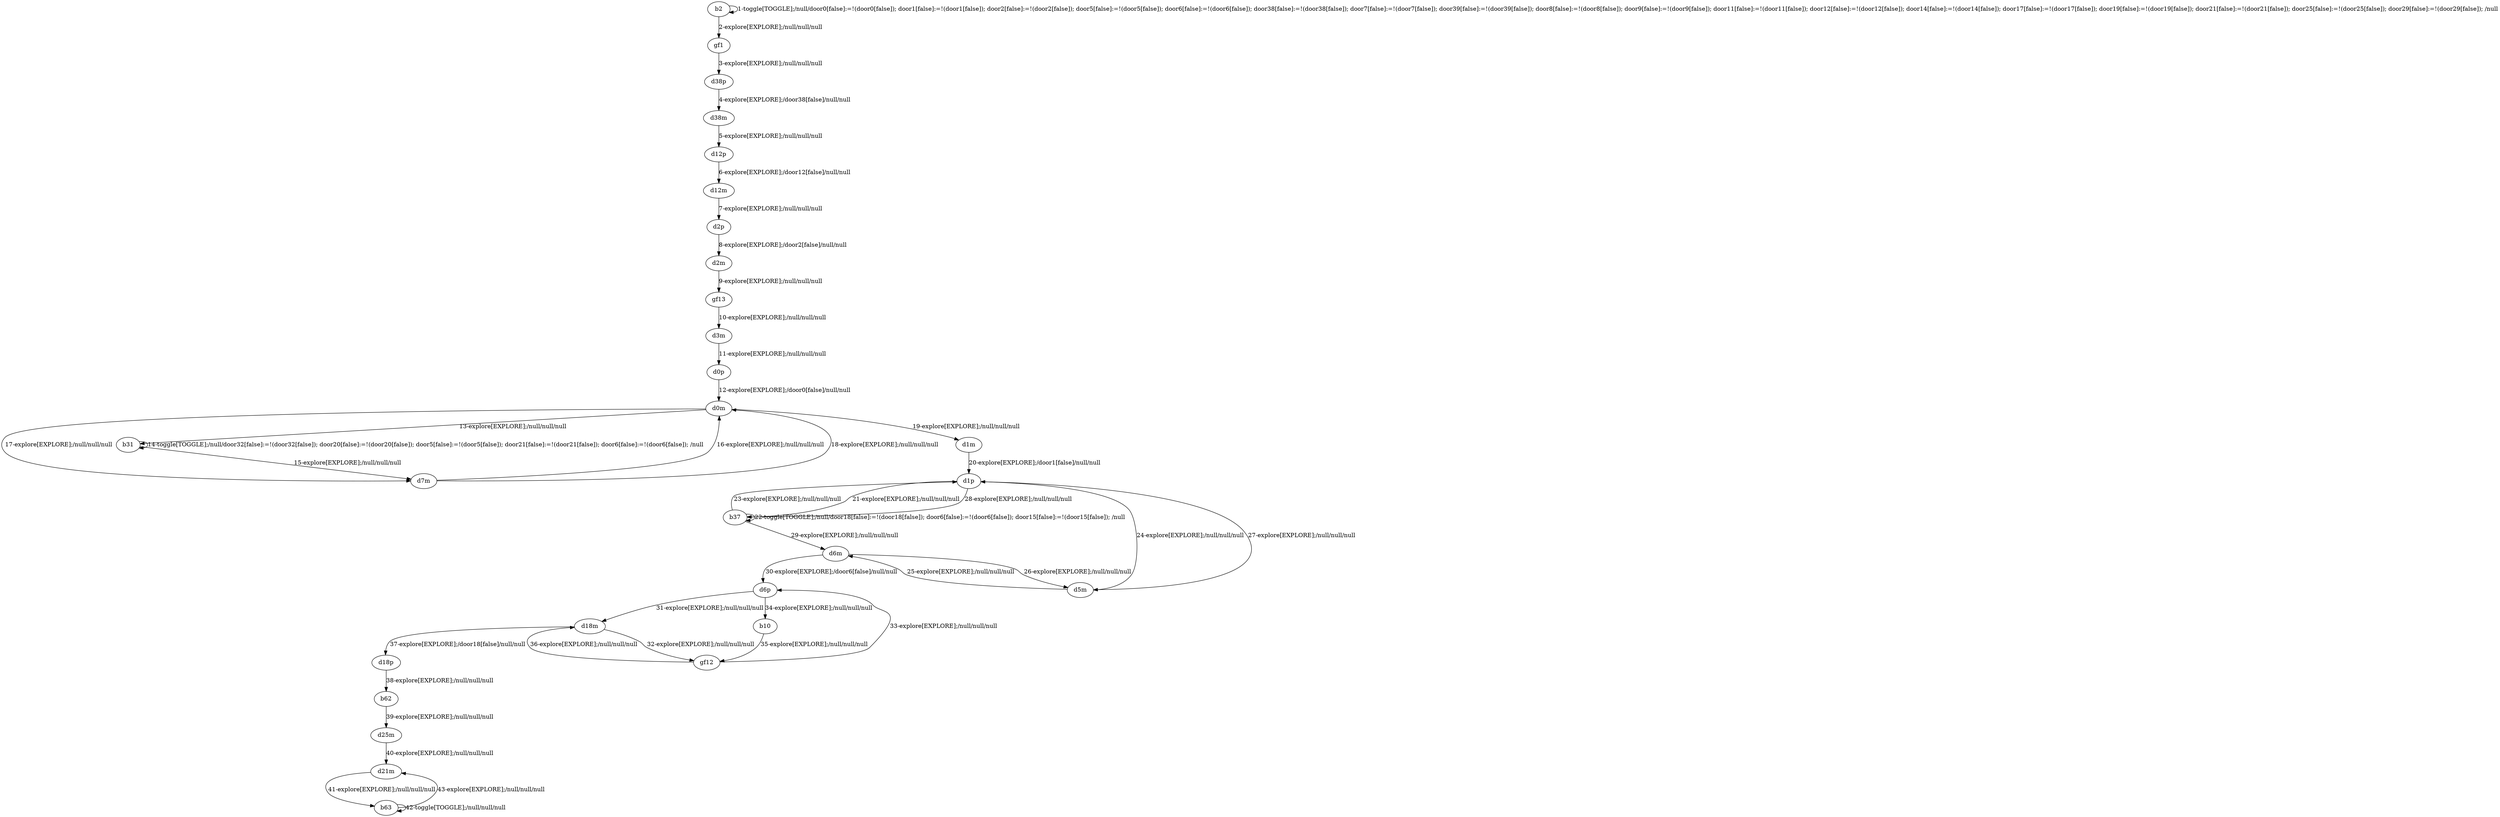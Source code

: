 # Total number of goals covered by this test: 5
# d21m --> b63
# b63 --> b63
# b62 --> d25m
# d25m --> d21m
# d18p --> b62

digraph g {
"b2" -> "b2" [label = "1-toggle[TOGGLE];/null/door0[false]:=!(door0[false]); door1[false]:=!(door1[false]); door2[false]:=!(door2[false]); door5[false]:=!(door5[false]); door6[false]:=!(door6[false]); door38[false]:=!(door38[false]); door7[false]:=!(door7[false]); door39[false]:=!(door39[false]); door8[false]:=!(door8[false]); door9[false]:=!(door9[false]); door11[false]:=!(door11[false]); door12[false]:=!(door12[false]); door14[false]:=!(door14[false]); door17[false]:=!(door17[false]); door19[false]:=!(door19[false]); door21[false]:=!(door21[false]); door25[false]:=!(door25[false]); door29[false]:=!(door29[false]); /null"];
"b2" -> "gf1" [label = "2-explore[EXPLORE];/null/null/null"];
"gf1" -> "d38p" [label = "3-explore[EXPLORE];/null/null/null"];
"d38p" -> "d38m" [label = "4-explore[EXPLORE];/door38[false]/null/null"];
"d38m" -> "d12p" [label = "5-explore[EXPLORE];/null/null/null"];
"d12p" -> "d12m" [label = "6-explore[EXPLORE];/door12[false]/null/null"];
"d12m" -> "d2p" [label = "7-explore[EXPLORE];/null/null/null"];
"d2p" -> "d2m" [label = "8-explore[EXPLORE];/door2[false]/null/null"];
"d2m" -> "gf13" [label = "9-explore[EXPLORE];/null/null/null"];
"gf13" -> "d3m" [label = "10-explore[EXPLORE];/null/null/null"];
"d3m" -> "d0p" [label = "11-explore[EXPLORE];/null/null/null"];
"d0p" -> "d0m" [label = "12-explore[EXPLORE];/door0[false]/null/null"];
"d0m" -> "b31" [label = "13-explore[EXPLORE];/null/null/null"];
"b31" -> "b31" [label = "14-toggle[TOGGLE];/null/door32[false]:=!(door32[false]); door20[false]:=!(door20[false]); door5[false]:=!(door5[false]); door21[false]:=!(door21[false]); door6[false]:=!(door6[false]); /null"];
"b31" -> "d7m" [label = "15-explore[EXPLORE];/null/null/null"];
"d7m" -> "d0m" [label = "16-explore[EXPLORE];/null/null/null"];
"d0m" -> "d7m" [label = "17-explore[EXPLORE];/null/null/null"];
"d7m" -> "d0m" [label = "18-explore[EXPLORE];/null/null/null"];
"d0m" -> "d1m" [label = "19-explore[EXPLORE];/null/null/null"];
"d1m" -> "d1p" [label = "20-explore[EXPLORE];/door1[false]/null/null"];
"d1p" -> "b37" [label = "21-explore[EXPLORE];/null/null/null"];
"b37" -> "b37" [label = "22-toggle[TOGGLE];/null/door18[false]:=!(door18[false]); door6[false]:=!(door6[false]); door15[false]:=!(door15[false]); /null"];
"b37" -> "d1p" [label = "23-explore[EXPLORE];/null/null/null"];
"d1p" -> "d5m" [label = "24-explore[EXPLORE];/null/null/null"];
"d5m" -> "d6m" [label = "25-explore[EXPLORE];/null/null/null"];
"d6m" -> "d5m" [label = "26-explore[EXPLORE];/null/null/null"];
"d5m" -> "d1p" [label = "27-explore[EXPLORE];/null/null/null"];
"d1p" -> "b37" [label = "28-explore[EXPLORE];/null/null/null"];
"b37" -> "d6m" [label = "29-explore[EXPLORE];/null/null/null"];
"d6m" -> "d6p" [label = "30-explore[EXPLORE];/door6[false]/null/null"];
"d6p" -> "d18m" [label = "31-explore[EXPLORE];/null/null/null"];
"d18m" -> "gf12" [label = "32-explore[EXPLORE];/null/null/null"];
"gf12" -> "d6p" [label = "33-explore[EXPLORE];/null/null/null"];
"d6p" -> "b10" [label = "34-explore[EXPLORE];/null/null/null"];
"b10" -> "gf12" [label = "35-explore[EXPLORE];/null/null/null"];
"gf12" -> "d18m" [label = "36-explore[EXPLORE];/null/null/null"];
"d18m" -> "d18p" [label = "37-explore[EXPLORE];/door18[false]/null/null"];
"d18p" -> "b62" [label = "38-explore[EXPLORE];/null/null/null"];
"b62" -> "d25m" [label = "39-explore[EXPLORE];/null/null/null"];
"d25m" -> "d21m" [label = "40-explore[EXPLORE];/null/null/null"];
"d21m" -> "b63" [label = "41-explore[EXPLORE];/null/null/null"];
"b63" -> "b63" [label = "42-toggle[TOGGLE];/null/null/null"];
"b63" -> "d21m" [label = "43-explore[EXPLORE];/null/null/null"];
}